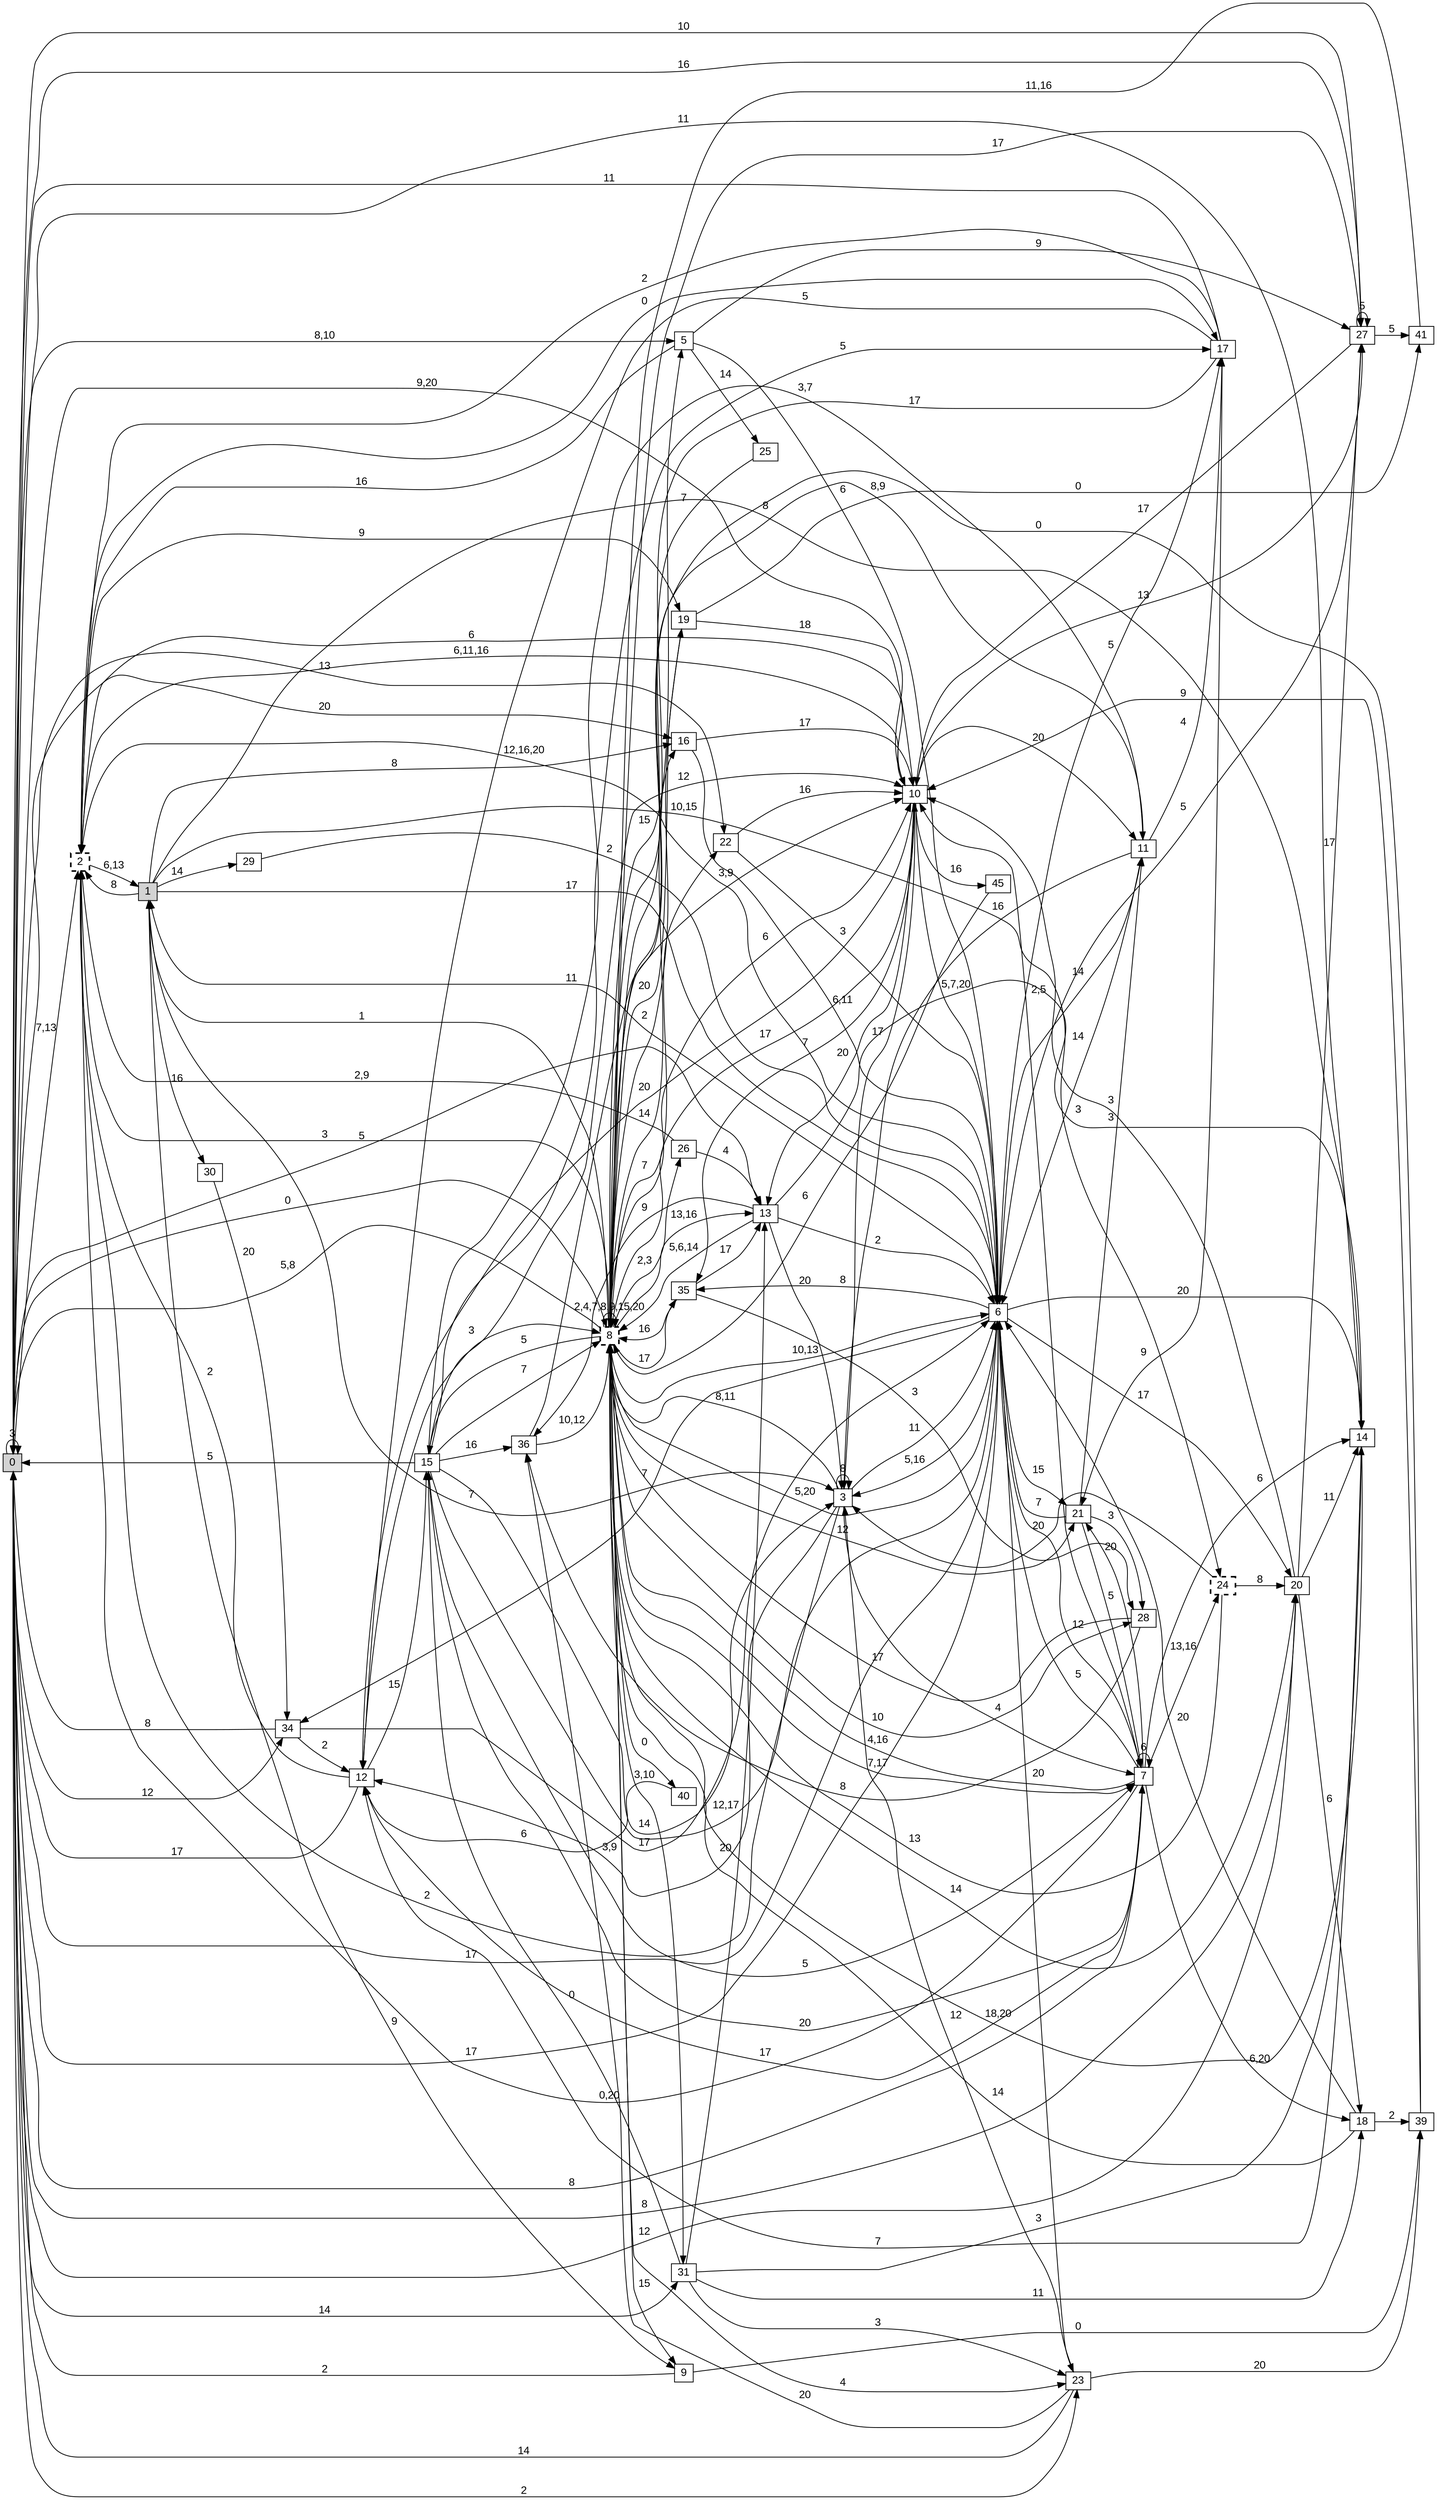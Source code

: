 digraph "NDFA" {
  rankdir=LR
  node [shape=box width=0.1 height=0.1 fontname=Arial]
  edge [fontname=Arial]
/* Estados */
 s0 [label="0" style="filled"] /* I:1 F:0 D:0 */
 s1 [label="1" style="filled"] /* I:1 F:0 D:0 */
 s2 [label="2" style="bold,dashed"] /* I:0 F:1 D:0 */
 s3 [label="3" ] /* I:0 F:0 D:0 */
 s5 [label="5" ] /* I:0 F:0 D:0 */
 s6 [label="6" ] /* I:0 F:0 D:0 */
 s7 [label="7" ] /* I:0 F:0 D:0 */
 s8 [label="8" style="bold,dashed"] /* I:0 F:1 D:0 */
 s9 [label="9" ] /* I:0 F:0 D:0 */
 s10 [label="10" ] /* I:0 F:0 D:0 */
 s11 [label="11" ] /* I:0 F:0 D:0 */
 s12 [label="12" ] /* I:0 F:0 D:0 */
 s13 [label="13" ] /* I:0 F:0 D:0 */
 s14 [label="14" ] /* I:0 F:0 D:0 */
 s15 [label="15" ] /* I:0 F:0 D:0 */
 s16 [label="16" ] /* I:0 F:0 D:0 */
 s17 [label="17" ] /* I:0 F:0 D:0 */
 s18 [label="18" ] /* I:0 F:0 D:0 */
 s19 [label="19" ] /* I:0 F:0 D:0 */
 s20 [label="20" ] /* I:0 F:0 D:0 */
 s21 [label="21" ] /* I:0 F:0 D:0 */
 s22 [label="22" ] /* I:0 F:0 D:0 */
 s23 [label="23" ] /* I:0 F:0 D:0 */
 s24 [label="24" style="bold,dashed"] /* I:0 F:1 D:0 */
 s25 [label="25" ] /* I:0 F:0 D:0 */
 s26 [label="26" ] /* I:0 F:0 D:0 */
 s27 [label="27" ] /* I:0 F:0 D:0 */
 s28 [label="28" ] /* I:0 F:0 D:0 */
 s29 [label="29" ] /* I:0 F:0 D:0 */
 s30 [label="30" ] /* I:0 F:0 D:0 */
 s31 [label="31" ] /* I:0 F:0 D:0 */
 s34 [label="34" ] /* I:0 F:0 D:0 */
 s35 [label="35" ] /* I:0 F:0 D:0 */
 s36 [label="36" ] /* I:0 F:0 D:0 */
 s39 [label="39" ] /* I:0 F:0 D:0 */
 s40 [label="40" ] /* I:0 F:0 D:0 */
 s41 [label="41" ] /* I:0 F:0 D:0 */
 s45 [label="45" ] /* I:0 F:0 D:0 */
/* Transiciones */
  s0 -> s0 [label="3"]
  s0 -> s2 [label="7,13"]
  s0 -> s5 [label="8,10"]
  s0 -> s6 [label="17"]
  s0 -> s7 [label="8"]
  s0 -> s8 [label="0"]
  s0 -> s10 [label="9,20"]
  s0 -> s13 [label="5"]
  s0 -> s16 [label="20"]
  s0 -> s20 [label="8"]
  s0 -> s22 [label="13"]
  s0 -> s23 [label="2"]
  s0 -> s27 [label="10"]
  s0 -> s31 [label="14"]
  s0 -> s34 [label="12"]
  s1 -> s2 [label="8"]
  s1 -> s3 [label="7"]
  s1 -> s6 [label="17"]
  s1 -> s9 [label="9"]
  s1 -> s14 [label="8"]
  s1 -> s16 [label="8"]
  s1 -> s24 [label="10,15"]
  s1 -> s29 [label="14"]
  s1 -> s30 [label="16"]
  s2 -> s1 [label="6,13"]
  s2 -> s10 [label="6"]
  s2 -> s17 [label="0"]
  s2 -> s19 [label="9"]
  s3 -> s2 [label="2"]
  s3 -> s3 [label="8"]
  s3 -> s6 [label="11"]
  s3 -> s7 [label="4"]
  s3 -> s8 [label="8,11"]
  s3 -> s10 [label="17"]
  s3 -> s12 [label="3,9"]
  s5 -> s2 [label="16"]
  s5 -> s6 [label="6"]
  s5 -> s25 [label="14"]
  s5 -> s27 [label="9"]
  s6 -> s0 [label="17"]
  s6 -> s1 [label="11"]
  s6 -> s2 [label="12,16,20"]
  s6 -> s3 [label="5,16"]
  s6 -> s7 [label="12"]
  s6 -> s8 [label="5,20"]
  s6 -> s11 [label="14"]
  s6 -> s14 [label="20"]
  s6 -> s17 [label="5"]
  s6 -> s20 [label="17"]
  s6 -> s21 [label="15"]
  s6 -> s23 [label="20"]
  s6 -> s34 [label="7"]
  s6 -> s35 [label="8"]
  s7 -> s2 [label="0,20"]
  s7 -> s6 [label="5"]
  s7 -> s7 [label="6"]
  s7 -> s8 [label="4,16"]
  s7 -> s10 [label="2,5"]
  s7 -> s14 [label="6"]
  s7 -> s15 [label="20"]
  s7 -> s18 [label="6,20"]
  s7 -> s21 [label="20"]
  s7 -> s24 [label="13,16"]
  s8 -> s0 [label="5,8"]
  s8 -> s1 [label="1"]
  s8 -> s2 [label="3"]
  s8 -> s5 [label="15"]
  s8 -> s6 [label="10,13"]
  s8 -> s7 [label="7,17"]
  s8 -> s8 [label="2,4,7,8,9,15,20"]
  s8 -> s9 [label="15"]
  s8 -> s10 [label="6"]
  s8 -> s13 [label="13,16"]
  s8 -> s15 [label="5"]
  s8 -> s16 [label="14"]
  s8 -> s19 [label="2"]
  s8 -> s20 [label="14"]
  s8 -> s21 [label="12"]
  s8 -> s22 [label="7"]
  s8 -> s23 [label="4"]
  s8 -> s26 [label="2,3"]
  s8 -> s27 [label="17"]
  s8 -> s28 [label="10"]
  s8 -> s31 [label="3,10"]
  s8 -> s35 [label="17"]
  s8 -> s40 [label="0"]
  s9 -> s0 [label="2"]
  s9 -> s39 [label="0"]
  s10 -> s2 [label="6,11,16"]
  s10 -> s6 [label="5,7,20"]
  s10 -> s8 [label="17"]
  s10 -> s11 [label="20"]
  s10 -> s12 [label="20"]
  s10 -> s13 [label="20"]
  s10 -> s27 [label="13"]
  s10 -> s35 [label="7"]
  s10 -> s45 [label="16"]
  s11 -> s3 [label="16"]
  s11 -> s6 [label="14"]
  s11 -> s8 [label="8,9"]
  s11 -> s17 [label="4"]
  s12 -> s0 [label="17"]
  s12 -> s2 [label="2"]
  s12 -> s7 [label="17"]
  s12 -> s8 [label="3"]
  s12 -> s15 [label="15"]
  s13 -> s3 [label="20"]
  s13 -> s6 [label="2"]
  s13 -> s8 [label="5,6,14"]
  s13 -> s14 [label="3"]
  s13 -> s36 [label="9"]
  s14 -> s0 [label="11"]
  s14 -> s8 [label="18,20"]
  s14 -> s12 [label="7"]
  s15 -> s0 [label="5"]
  s15 -> s3 [label="14"]
  s15 -> s6 [label="12,17"]
  s15 -> s7 [label="5"]
  s15 -> s8 [label="7"]
  s15 -> s10 [label="12"]
  s15 -> s11 [label="3,7"]
  s15 -> s17 [label="5"]
  s15 -> s36 [label="16"]
  s16 -> s6 [label="6,11"]
  s16 -> s10 [label="17"]
  s17 -> s0 [label="11"]
  s17 -> s2 [label="2"]
  s17 -> s8 [label="17"]
  s17 -> s12 [label="5"]
  s17 -> s21 [label="9"]
  s18 -> s6 [label="20"]
  s18 -> s8 [label="14"]
  s18 -> s39 [label="2"]
  s19 -> s8 [label="20"]
  s19 -> s10 [label="18"]
  s19 -> s41 [label="0"]
  s20 -> s0 [label="12"]
  s20 -> s10 [label="3"]
  s20 -> s14 [label="11"]
  s20 -> s18 [label="6"]
  s20 -> s27 [label="17"]
  s21 -> s6 [label="7"]
  s21 -> s7 [label="5"]
  s21 -> s11 [label="3"]
  s21 -> s28 [label="3"]
  s22 -> s6 [label="3"]
  s22 -> s10 [label="16"]
  s23 -> s0 [label="14"]
  s23 -> s3 [label="12"]
  s23 -> s36 [label="20"]
  s23 -> s39 [label="20"]
  s24 -> s3 [label="20"]
  s24 -> s8 [label="13"]
  s24 -> s20 [label="8"]
  s25 -> s8 [label="7"]
  s26 -> s2 [label="2,9"]
  s26 -> s13 [label="4"]
  s27 -> s0 [label="16"]
  s27 -> s6 [label="5"]
  s27 -> s10 [label="17"]
  s27 -> s27 [label="5"]
  s27 -> s41 [label="5"]
  s28 -> s8 [label="17"]
  s28 -> s36 [label="8"]
  s29 -> s6 [label="2"]
  s30 -> s34 [label="20"]
  s31 -> s13 [label="20"]
  s31 -> s14 [label="3"]
  s31 -> s15 [label="0"]
  s31 -> s18 [label="11"]
  s31 -> s23 [label="3"]
  s34 -> s0 [label="8"]
  s34 -> s6 [label="17"]
  s34 -> s12 [label="2"]
  s35 -> s8 [label="16"]
  s35 -> s13 [label="17"]
  s35 -> s28 [label="3"]
  s36 -> s8 [label="10,12"]
  s36 -> s10 [label="3,9"]
  s39 -> s8 [label="0"]
  s39 -> s10 [label="9"]
  s40 -> s12 [label="6"]
  s41 -> s8 [label="11,16"]
  s45 -> s8 [label="6"]
}

